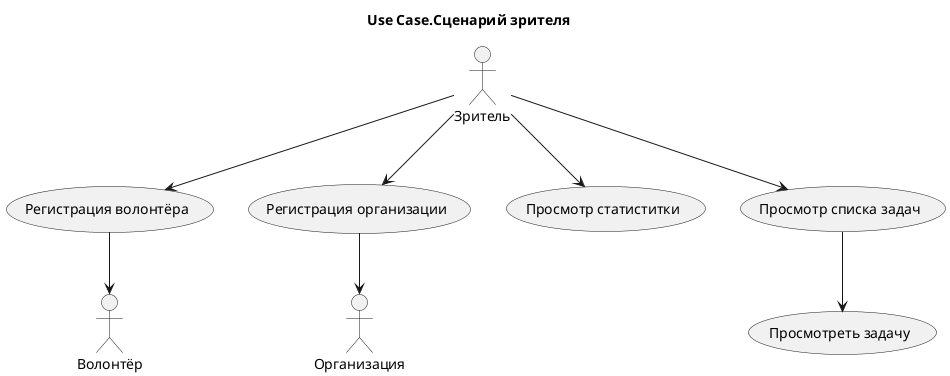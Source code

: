 @startuml

skinparam style classic

title Use Case.Сценарий зрителя

:Зритель: 

Зритель --> (Регистрация волонтёра)
(Регистрация волонтёра) --> Волонтёр

Зритель --> (Регистрация организации)
(Регистрация организации) --> Организация

Зритель --> (Просмотр статиститки)
Зритель --> (Просмотр списка задач)
(Просмотр списка задач) --> (Просмотреть задачу)

@enduml